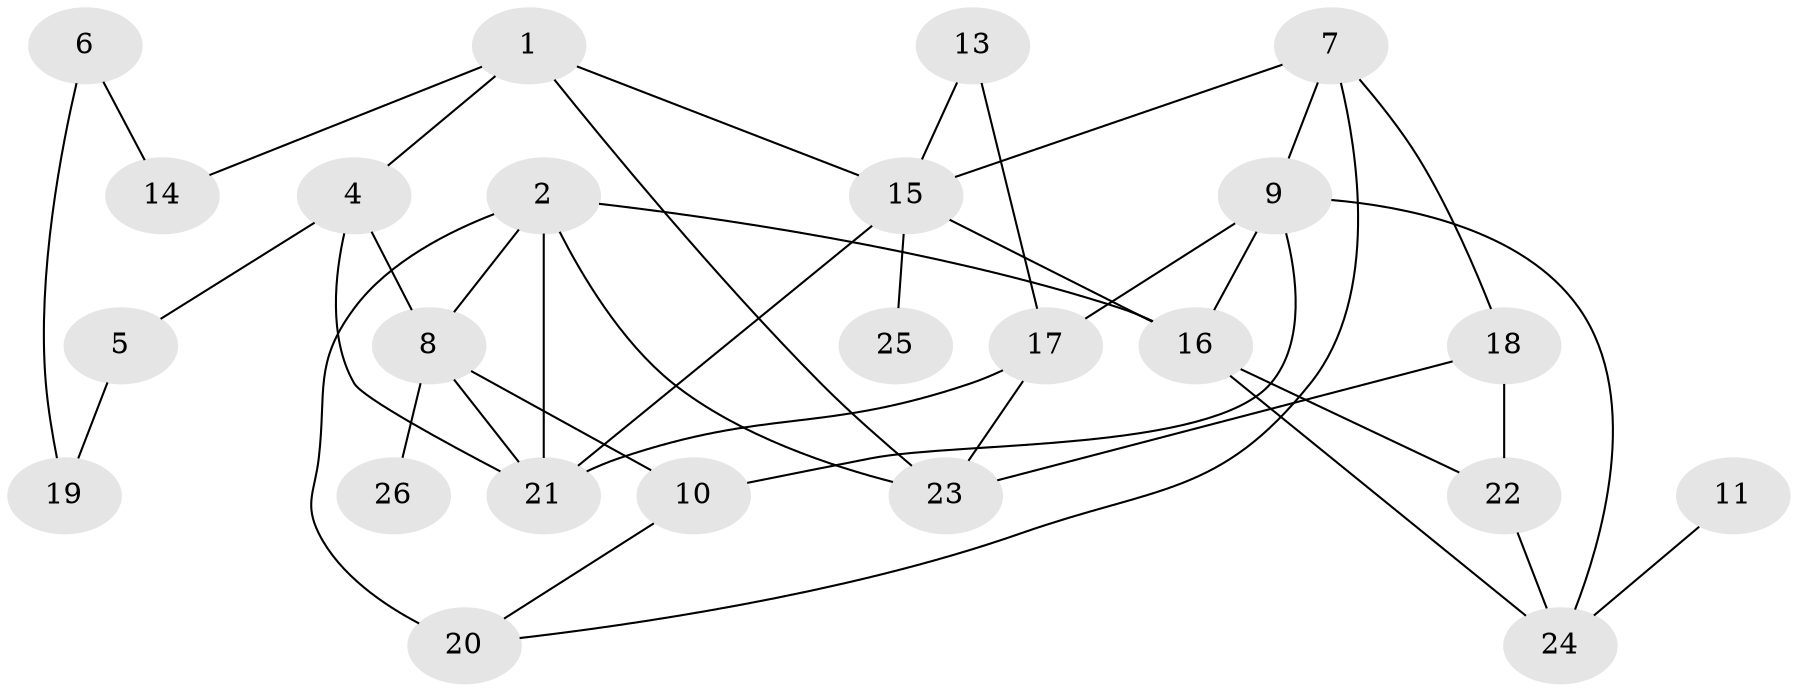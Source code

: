 // original degree distribution, {4: 0.23529411764705882, 2: 0.29411764705882354, 5: 0.0784313725490196, 1: 0.17647058823529413, 0: 0.0392156862745098, 3: 0.17647058823529413}
// Generated by graph-tools (version 1.1) at 2025/00/03/09/25 03:00:42]
// undirected, 24 vertices, 40 edges
graph export_dot {
graph [start="1"]
  node [color=gray90,style=filled];
  1;
  2;
  4;
  5;
  6;
  7;
  8;
  9;
  10;
  11;
  13;
  14;
  15;
  16;
  17;
  18;
  19;
  20;
  21;
  22;
  23;
  24;
  25;
  26;
  1 -- 4 [weight=1.0];
  1 -- 14 [weight=1.0];
  1 -- 15 [weight=1.0];
  1 -- 23 [weight=1.0];
  2 -- 8 [weight=1.0];
  2 -- 16 [weight=2.0];
  2 -- 20 [weight=2.0];
  2 -- 21 [weight=1.0];
  2 -- 23 [weight=1.0];
  4 -- 5 [weight=1.0];
  4 -- 8 [weight=1.0];
  4 -- 21 [weight=1.0];
  5 -- 19 [weight=1.0];
  6 -- 14 [weight=1.0];
  6 -- 19 [weight=1.0];
  7 -- 9 [weight=1.0];
  7 -- 15 [weight=1.0];
  7 -- 18 [weight=1.0];
  7 -- 20 [weight=1.0];
  8 -- 10 [weight=1.0];
  8 -- 21 [weight=1.0];
  8 -- 26 [weight=1.0];
  9 -- 10 [weight=1.0];
  9 -- 16 [weight=1.0];
  9 -- 17 [weight=1.0];
  9 -- 24 [weight=1.0];
  10 -- 20 [weight=1.0];
  11 -- 24 [weight=1.0];
  13 -- 15 [weight=1.0];
  13 -- 17 [weight=1.0];
  15 -- 16 [weight=1.0];
  15 -- 21 [weight=1.0];
  15 -- 25 [weight=1.0];
  16 -- 22 [weight=1.0];
  16 -- 24 [weight=1.0];
  17 -- 21 [weight=1.0];
  17 -- 23 [weight=1.0];
  18 -- 22 [weight=1.0];
  18 -- 23 [weight=1.0];
  22 -- 24 [weight=1.0];
}
